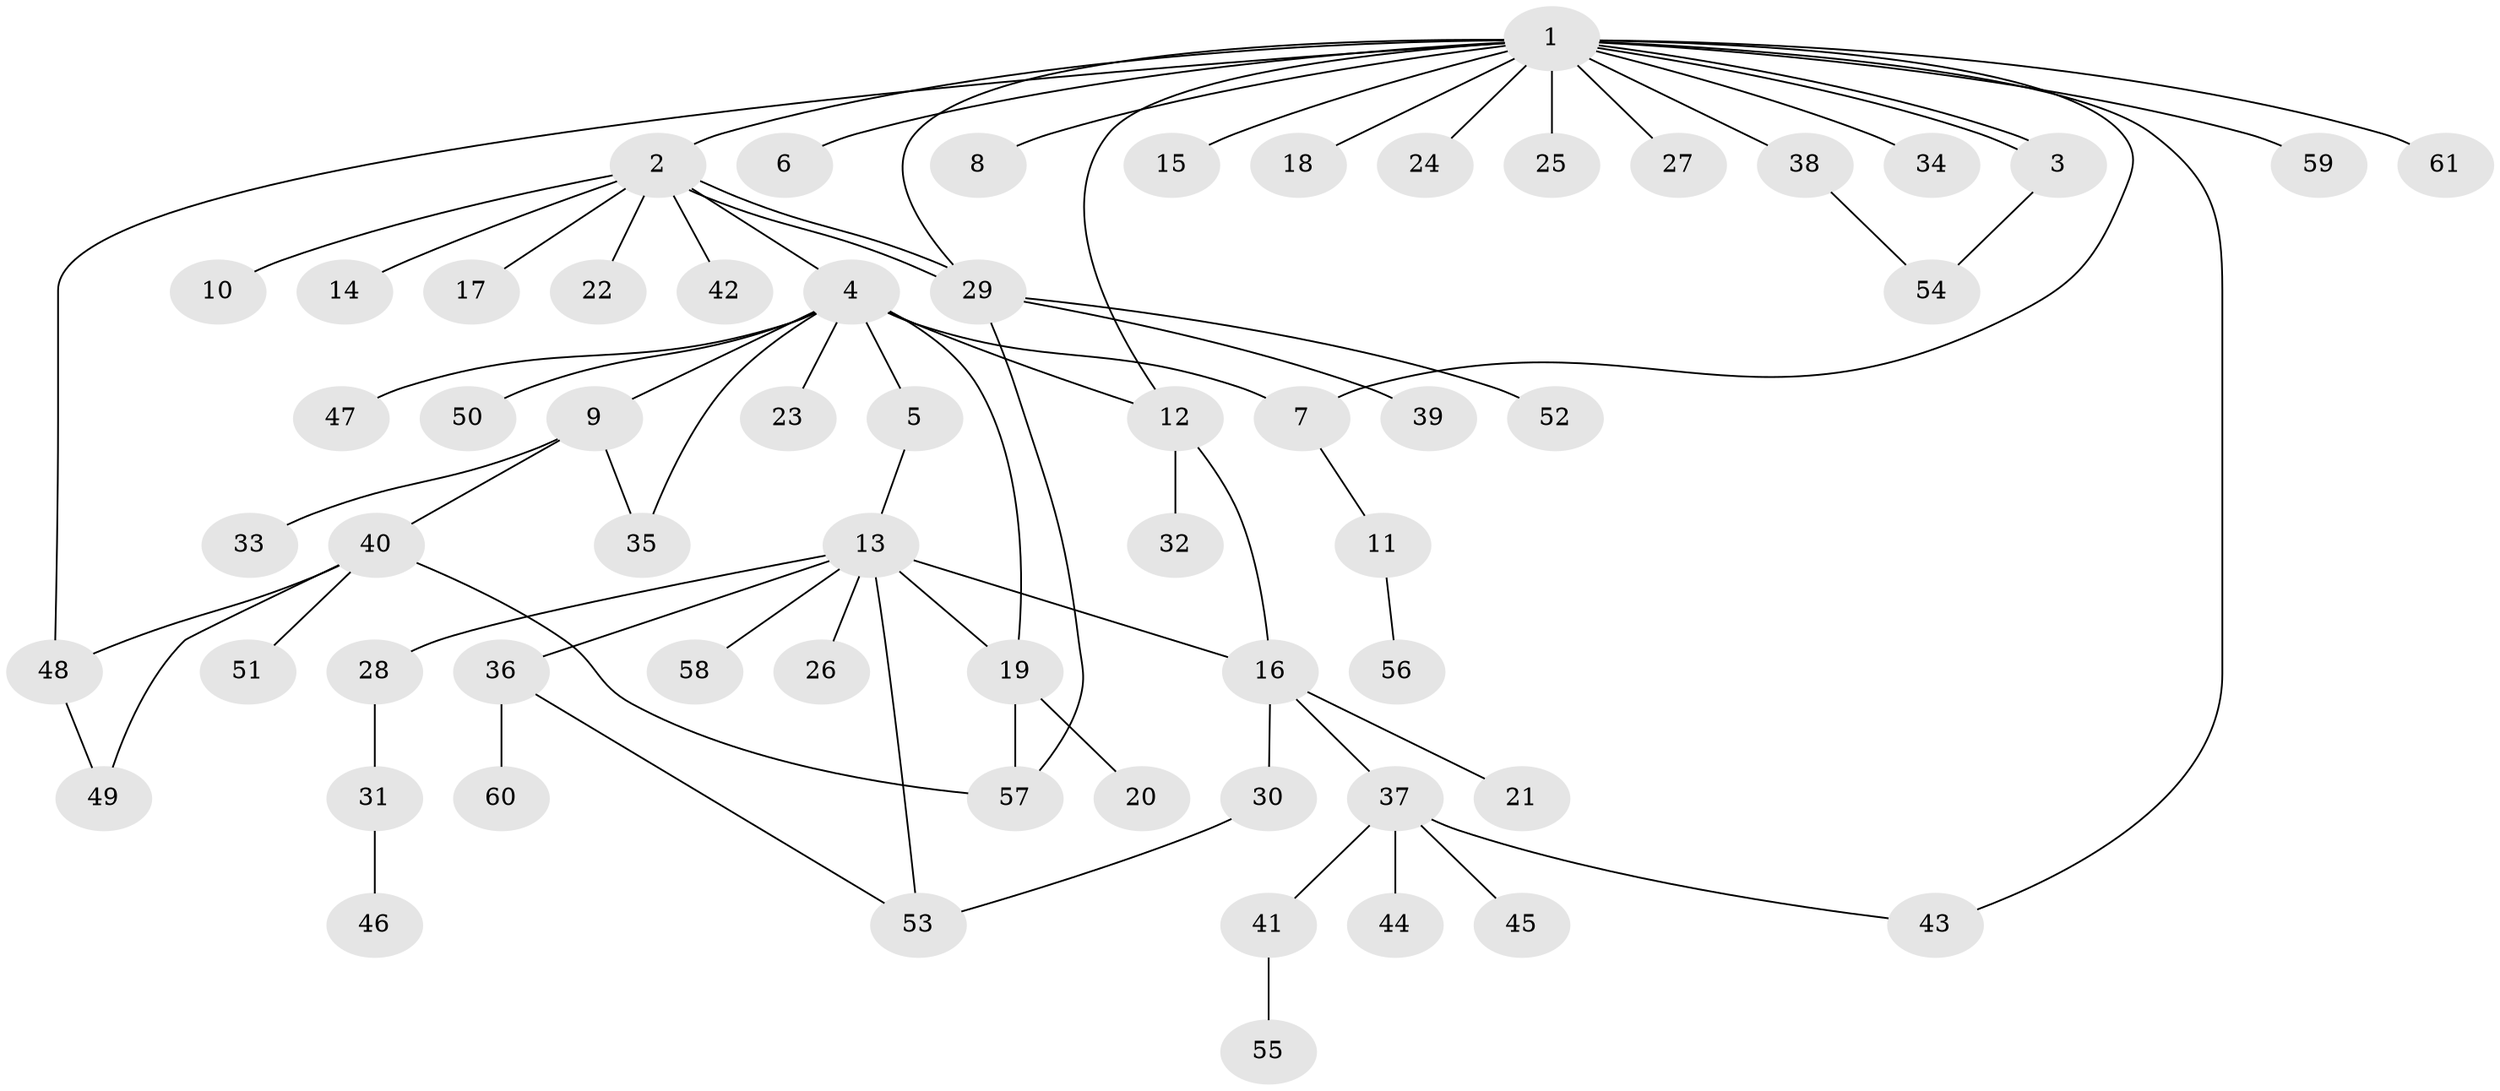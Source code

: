 // Generated by graph-tools (version 1.1) at 2025/26/03/09/25 03:26:02]
// undirected, 61 vertices, 76 edges
graph export_dot {
graph [start="1"]
  node [color=gray90,style=filled];
  1;
  2;
  3;
  4;
  5;
  6;
  7;
  8;
  9;
  10;
  11;
  12;
  13;
  14;
  15;
  16;
  17;
  18;
  19;
  20;
  21;
  22;
  23;
  24;
  25;
  26;
  27;
  28;
  29;
  30;
  31;
  32;
  33;
  34;
  35;
  36;
  37;
  38;
  39;
  40;
  41;
  42;
  43;
  44;
  45;
  46;
  47;
  48;
  49;
  50;
  51;
  52;
  53;
  54;
  55;
  56;
  57;
  58;
  59;
  60;
  61;
  1 -- 2;
  1 -- 3;
  1 -- 3;
  1 -- 6;
  1 -- 7;
  1 -- 8;
  1 -- 12;
  1 -- 15;
  1 -- 18;
  1 -- 24;
  1 -- 25;
  1 -- 27;
  1 -- 29;
  1 -- 34;
  1 -- 38;
  1 -- 43;
  1 -- 48;
  1 -- 59;
  1 -- 61;
  2 -- 4;
  2 -- 10;
  2 -- 14;
  2 -- 17;
  2 -- 22;
  2 -- 29;
  2 -- 29;
  2 -- 42;
  3 -- 54;
  4 -- 5;
  4 -- 7;
  4 -- 9;
  4 -- 12;
  4 -- 19;
  4 -- 23;
  4 -- 35;
  4 -- 47;
  4 -- 50;
  5 -- 13;
  7 -- 11;
  9 -- 33;
  9 -- 35;
  9 -- 40;
  11 -- 56;
  12 -- 16;
  12 -- 32;
  13 -- 16;
  13 -- 19;
  13 -- 26;
  13 -- 28;
  13 -- 36;
  13 -- 53;
  13 -- 58;
  16 -- 21;
  16 -- 30;
  16 -- 37;
  19 -- 20;
  19 -- 57;
  28 -- 31;
  29 -- 39;
  29 -- 52;
  29 -- 57;
  30 -- 53;
  31 -- 46;
  36 -- 53;
  36 -- 60;
  37 -- 41;
  37 -- 43;
  37 -- 44;
  37 -- 45;
  38 -- 54;
  40 -- 48;
  40 -- 49;
  40 -- 51;
  40 -- 57;
  41 -- 55;
  48 -- 49;
}
